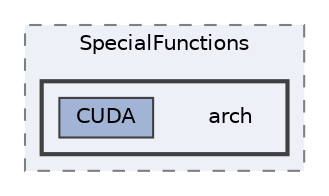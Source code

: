 digraph "external/taskflow/3rd-party/eigen-3.3.7/unsupported/Eigen/src/SpecialFunctions/arch"
{
 // LATEX_PDF_SIZE
  bgcolor="transparent";
  edge [fontname=Helvetica,fontsize=10,labelfontname=Helvetica,labelfontsize=10];
  node [fontname=Helvetica,fontsize=10,shape=box,height=0.2,width=0.4];
  compound=true
  subgraph clusterdir_f8ac5d39a1e3dbdafb7e76047035592c {
    graph [ bgcolor="#edf0f7", pencolor="grey50", label="SpecialFunctions", fontname=Helvetica,fontsize=10 style="filled,dashed", URL="dir_f8ac5d39a1e3dbdafb7e76047035592c.html",tooltip=""]
  subgraph clusterdir_a63eb0dbee69403a9f552720e4a38c6e {
    graph [ bgcolor="#edf0f7", pencolor="grey25", label="", fontname=Helvetica,fontsize=10 style="filled,bold", URL="dir_a63eb0dbee69403a9f552720e4a38c6e.html",tooltip=""]
    dir_a63eb0dbee69403a9f552720e4a38c6e [shape=plaintext, label="arch"];
  dir_1c260891db1a396b227e46dc41b8303a [label="CUDA", fillcolor="#a2b4d6", color="grey25", style="filled", URL="dir_1c260891db1a396b227e46dc41b8303a.html",tooltip=""];
  }
  }
}
